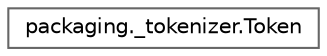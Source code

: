 digraph "Graphical Class Hierarchy"
{
 // LATEX_PDF_SIZE
  bgcolor="transparent";
  edge [fontname=Helvetica,fontsize=10,labelfontname=Helvetica,labelfontsize=10];
  node [fontname=Helvetica,fontsize=10,shape=box,height=0.2,width=0.4];
  rankdir="LR";
  Node0 [id="Node000000",label="packaging._tokenizer.Token",height=0.2,width=0.4,color="grey40", fillcolor="white", style="filled",URL="$classpackaging_1_1__tokenizer_1_1_token.html",tooltip=" "];
}
